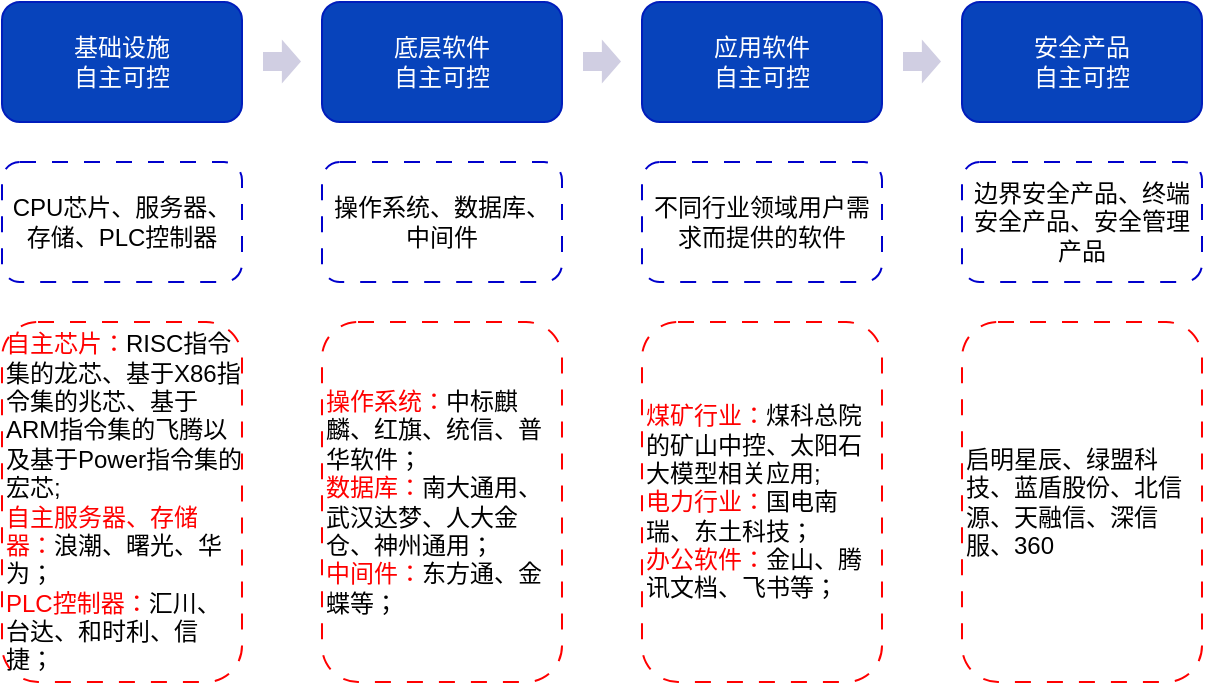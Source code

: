 <mxfile version="27.1.6">
  <diagram name="第 1 页" id="xy8B5HBKMnqeowzIdhpI">
    <mxGraphModel dx="1390" dy="727" grid="0" gridSize="10" guides="1" tooltips="1" connect="1" arrows="1" fold="1" page="1" pageScale="1" pageWidth="827" pageHeight="1169" math="0" shadow="0">
      <root>
        <mxCell id="0" />
        <mxCell id="1" parent="0" />
        <mxCell id="bLM2cKiSRqv0Y3BeCiKo-1" value="基础设施&lt;div&gt;自主可控&lt;/div&gt;" style="rounded=1;whiteSpace=wrap;html=1;fillColor=light-dark(#0743bb, #6db2ff);fontColor=#ffffff;strokeColor=#001DBC;" vertex="1" parent="1">
          <mxGeometry x="40" y="120" width="120" height="60" as="geometry" />
        </mxCell>
        <mxCell id="bLM2cKiSRqv0Y3BeCiKo-2" value="底层软件&lt;br&gt;&lt;div&gt;自主可控&lt;/div&gt;" style="rounded=1;whiteSpace=wrap;html=1;fillColor=light-dark(#0743bb, #6db2ff);fontColor=#ffffff;strokeColor=#001DBC;" vertex="1" parent="1">
          <mxGeometry x="200" y="120" width="120" height="60" as="geometry" />
        </mxCell>
        <mxCell id="bLM2cKiSRqv0Y3BeCiKo-3" value="应用软件&lt;br&gt;&lt;div&gt;自主可控&lt;/div&gt;" style="rounded=1;whiteSpace=wrap;html=1;fillColor=light-dark(#0743bb, #6db2ff);fontColor=#ffffff;strokeColor=#001DBC;" vertex="1" parent="1">
          <mxGeometry x="360" y="120" width="120" height="60" as="geometry" />
        </mxCell>
        <mxCell id="bLM2cKiSRqv0Y3BeCiKo-4" value="安全产品&lt;br&gt;&lt;div&gt;自主可控&lt;/div&gt;" style="rounded=1;whiteSpace=wrap;html=1;fillColor=light-dark(#0743bb, #6db2ff);fontColor=#ffffff;strokeColor=#001DBC;" vertex="1" parent="1">
          <mxGeometry x="520" y="120" width="120" height="60" as="geometry" />
        </mxCell>
        <mxCell id="bLM2cKiSRqv0Y3BeCiKo-5" value="CPU芯片、服务器、存储、PLC控制器" style="rounded=1;whiteSpace=wrap;html=1;dashed=1;dashPattern=8 8;strokeColor=#0000CC;" vertex="1" parent="1">
          <mxGeometry x="40" y="200" width="120" height="60" as="geometry" />
        </mxCell>
        <mxCell id="bLM2cKiSRqv0Y3BeCiKo-6" value="操作系统、数据库、中间件" style="rounded=1;whiteSpace=wrap;html=1;dashed=1;dashPattern=8 8;strokeColor=#0000CC;" vertex="1" parent="1">
          <mxGeometry x="200" y="200" width="120" height="60" as="geometry" />
        </mxCell>
        <mxCell id="bLM2cKiSRqv0Y3BeCiKo-7" value="不同行业领域用户需求而提供的软件" style="rounded=1;whiteSpace=wrap;html=1;dashed=1;dashPattern=8 8;strokeColor=#0000CC;" vertex="1" parent="1">
          <mxGeometry x="360" y="200" width="120" height="60" as="geometry" />
        </mxCell>
        <mxCell id="bLM2cKiSRqv0Y3BeCiKo-8" value="边界安全产品、终端安全产品、安全管理产品" style="rounded=1;whiteSpace=wrap;html=1;dashed=1;dashPattern=8 8;strokeColor=#0000CC;" vertex="1" parent="1">
          <mxGeometry x="520" y="200" width="120" height="60" as="geometry" />
        </mxCell>
        <mxCell id="bLM2cKiSRqv0Y3BeCiKo-9" value="&lt;font&gt;自主芯片：&lt;font style=&quot;color: rgb(0, 0, 0);&quot;&gt;RISC指令集的龙芯、基于X86指令集的兆芯、基于ARM指令集的飞腾以及基于Power指令集的宏芯;&lt;/font&gt;&lt;/font&gt;&lt;div&gt;&lt;font style=&quot;color: rgb(255, 0, 0);&quot;&gt;自主服务器、存储器：&lt;/font&gt;&lt;font color=&quot;#000000&quot;&gt;浪潮、曙光、华为；&lt;/font&gt;&lt;/div&gt;&lt;div&gt;&lt;font style=&quot;color: rgb(255, 0, 0);&quot;&gt;PLC控制器：&lt;/font&gt;&lt;font color=&quot;#000000&quot;&gt;汇川、台达、和时利、信捷；&lt;/font&gt;&lt;/div&gt;" style="rounded=1;whiteSpace=wrap;html=1;dashed=1;dashPattern=8 8;strokeColor=#FF0000;fontColor=#FF0000;align=left;" vertex="1" parent="1">
          <mxGeometry x="40" y="280" width="120" height="180" as="geometry" />
        </mxCell>
        <mxCell id="bLM2cKiSRqv0Y3BeCiKo-10" value="&lt;font&gt;操作系统：&lt;font style=&quot;color: rgb(0, 0, 0);&quot;&gt;中标麒麟、红旗、统信、普华软件；&lt;/font&gt;&lt;/font&gt;&lt;div&gt;&lt;font style=&quot;color: rgb(255, 0, 0);&quot;&gt;数据库：&lt;/font&gt;&lt;font style=&quot;color: rgb(0, 0, 0);&quot;&gt;南大通用、武汉达梦、人大金仓、神州通用&lt;/font&gt;&lt;font color=&quot;#000000&quot;&gt;；&lt;/font&gt;&lt;/div&gt;&lt;div&gt;&lt;font style=&quot;color: rgb(255, 0, 0);&quot;&gt;中间件：&lt;/font&gt;&lt;font color=&quot;#000000&quot;&gt;东方通、金蝶等；&lt;/font&gt;&lt;/div&gt;" style="rounded=1;whiteSpace=wrap;html=1;dashed=1;dashPattern=8 8;strokeColor=#FF0000;fontColor=#FF0000;align=left;" vertex="1" parent="1">
          <mxGeometry x="200" y="280" width="120" height="180" as="geometry" />
        </mxCell>
        <mxCell id="bLM2cKiSRqv0Y3BeCiKo-11" value="&lt;font&gt;煤矿行业：&lt;font style=&quot;color: rgb(0, 0, 0);&quot;&gt;煤科总院的&lt;font&gt;矿山中控、太阳石大模型相关应用;&lt;/font&gt;&lt;/font&gt;&lt;/font&gt;&lt;div&gt;&lt;font style=&quot;color: rgb(255, 0, 0);&quot;&gt;电力行业：&lt;/font&gt;&lt;font style=&quot;color: rgb(0, 0, 0);&quot;&gt;国电南瑞、东土科技&lt;/font&gt;&lt;font color=&quot;#000000&quot;&gt;；&lt;/font&gt;&lt;/div&gt;&lt;div&gt;&lt;font style=&quot;color: rgb(255, 0, 0);&quot;&gt;办公软件：&lt;/font&gt;&lt;font color=&quot;#000000&quot;&gt;金山、腾讯文档、飞书等；&lt;/font&gt;&lt;/div&gt;" style="rounded=1;whiteSpace=wrap;html=1;dashed=1;dashPattern=8 8;strokeColor=#FF0000;fontColor=#FF0000;align=left;" vertex="1" parent="1">
          <mxGeometry x="360" y="280" width="120" height="180" as="geometry" />
        </mxCell>
        <mxCell id="bLM2cKiSRqv0Y3BeCiKo-12" value="&lt;font style=&quot;color: rgb(0, 0, 0);&quot;&gt;启明星辰、绿盟科技、蓝盾股份、北信源、天融信、深信服、360&lt;/font&gt;" style="rounded=1;whiteSpace=wrap;html=1;dashed=1;dashPattern=8 8;strokeColor=#FF0000;fontColor=#FF0000;align=left;" vertex="1" parent="1">
          <mxGeometry x="520" y="280" width="120" height="180" as="geometry" />
        </mxCell>
        <mxCell id="bLM2cKiSRqv0Y3BeCiKo-13" value="" style="shape=flexArrow;endArrow=classic;html=1;rounded=0;fillColor=#D0CEE2;strokeColor=none;endWidth=11.429;endSize=2.857;width=9.524;" edge="1" parent="1">
          <mxGeometry width="50" height="50" relative="1" as="geometry">
            <mxPoint x="170" y="149.76" as="sourcePoint" />
            <mxPoint x="190" y="149.76" as="targetPoint" />
          </mxGeometry>
        </mxCell>
        <mxCell id="bLM2cKiSRqv0Y3BeCiKo-14" value="" style="shape=flexArrow;endArrow=classic;html=1;rounded=0;fillColor=#D0CEE2;strokeColor=none;endWidth=11.429;endSize=2.857;width=9.524;" edge="1" parent="1">
          <mxGeometry width="50" height="50" relative="1" as="geometry">
            <mxPoint x="330" y="149.76" as="sourcePoint" />
            <mxPoint x="350" y="149.76" as="targetPoint" />
          </mxGeometry>
        </mxCell>
        <mxCell id="bLM2cKiSRqv0Y3BeCiKo-15" value="" style="shape=flexArrow;endArrow=classic;html=1;rounded=0;fillColor=#D0CEE2;strokeColor=none;endWidth=11.429;endSize=2.857;width=9.524;" edge="1" parent="1">
          <mxGeometry width="50" height="50" relative="1" as="geometry">
            <mxPoint x="490" y="149.76" as="sourcePoint" />
            <mxPoint x="510" y="149.76" as="targetPoint" />
          </mxGeometry>
        </mxCell>
      </root>
    </mxGraphModel>
  </diagram>
</mxfile>
